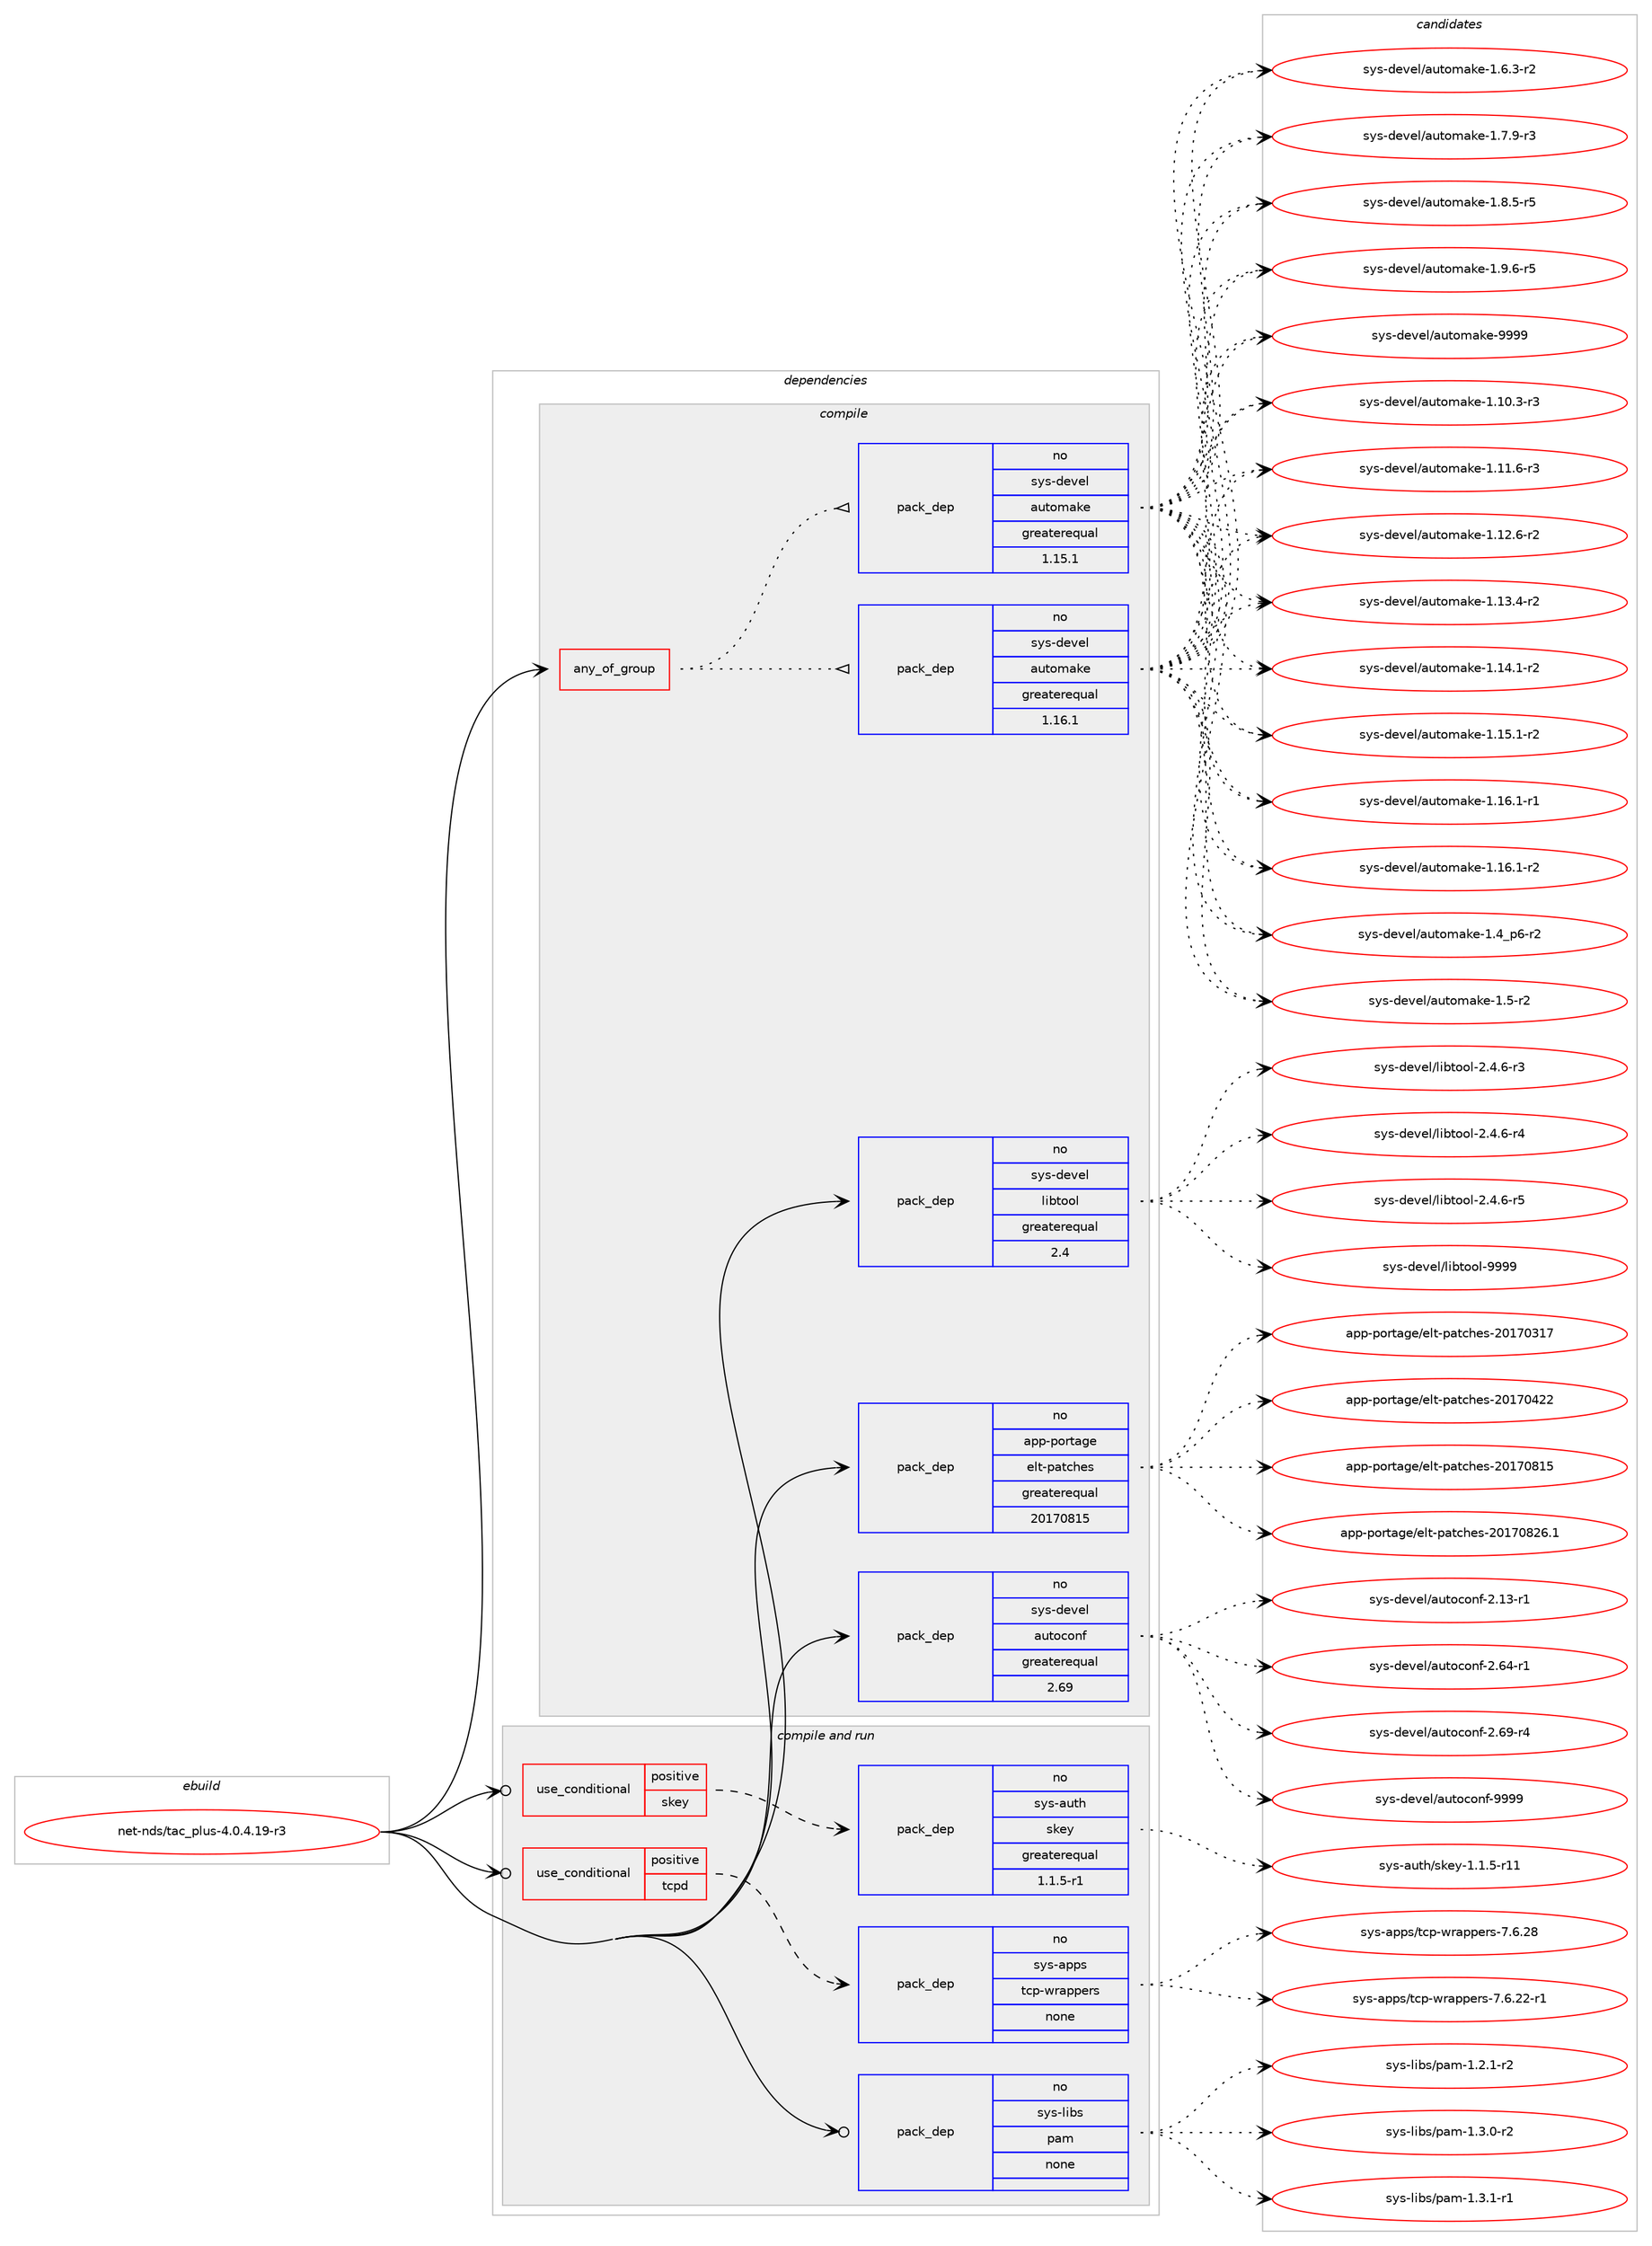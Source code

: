 digraph prolog {

# *************
# Graph options
# *************

newrank=true;
concentrate=true;
compound=true;
graph [rankdir=LR,fontname=Helvetica,fontsize=10,ranksep=1.5];#, ranksep=2.5, nodesep=0.2];
edge  [arrowhead=vee];
node  [fontname=Helvetica,fontsize=10];

# **********
# The ebuild
# **********

subgraph cluster_leftcol {
color=gray;
rank=same;
label=<<i>ebuild</i>>;
id [label="net-nds/tac_plus-4.0.4.19-r3", color=red, width=4, href="../net-nds/tac_plus-4.0.4.19-r3.svg"];
}

# ****************
# The dependencies
# ****************

subgraph cluster_midcol {
color=gray;
label=<<i>dependencies</i>>;
subgraph cluster_compile {
fillcolor="#eeeeee";
style=filled;
label=<<i>compile</i>>;
subgraph any14299 {
dependency838890 [label=<<TABLE BORDER="0" CELLBORDER="1" CELLSPACING="0" CELLPADDING="4"><TR><TD CELLPADDING="10">any_of_group</TD></TR></TABLE>>, shape=none, color=red];subgraph pack619578 {
dependency838891 [label=<<TABLE BORDER="0" CELLBORDER="1" CELLSPACING="0" CELLPADDING="4" WIDTH="220"><TR><TD ROWSPAN="6" CELLPADDING="30">pack_dep</TD></TR><TR><TD WIDTH="110">no</TD></TR><TR><TD>sys-devel</TD></TR><TR><TD>automake</TD></TR><TR><TD>greaterequal</TD></TR><TR><TD>1.16.1</TD></TR></TABLE>>, shape=none, color=blue];
}
dependency838890:e -> dependency838891:w [weight=20,style="dotted",arrowhead="oinv"];
subgraph pack619579 {
dependency838892 [label=<<TABLE BORDER="0" CELLBORDER="1" CELLSPACING="0" CELLPADDING="4" WIDTH="220"><TR><TD ROWSPAN="6" CELLPADDING="30">pack_dep</TD></TR><TR><TD WIDTH="110">no</TD></TR><TR><TD>sys-devel</TD></TR><TR><TD>automake</TD></TR><TR><TD>greaterequal</TD></TR><TR><TD>1.15.1</TD></TR></TABLE>>, shape=none, color=blue];
}
dependency838890:e -> dependency838892:w [weight=20,style="dotted",arrowhead="oinv"];
}
id:e -> dependency838890:w [weight=20,style="solid",arrowhead="vee"];
subgraph pack619580 {
dependency838893 [label=<<TABLE BORDER="0" CELLBORDER="1" CELLSPACING="0" CELLPADDING="4" WIDTH="220"><TR><TD ROWSPAN="6" CELLPADDING="30">pack_dep</TD></TR><TR><TD WIDTH="110">no</TD></TR><TR><TD>app-portage</TD></TR><TR><TD>elt-patches</TD></TR><TR><TD>greaterequal</TD></TR><TR><TD>20170815</TD></TR></TABLE>>, shape=none, color=blue];
}
id:e -> dependency838893:w [weight=20,style="solid",arrowhead="vee"];
subgraph pack619581 {
dependency838894 [label=<<TABLE BORDER="0" CELLBORDER="1" CELLSPACING="0" CELLPADDING="4" WIDTH="220"><TR><TD ROWSPAN="6" CELLPADDING="30">pack_dep</TD></TR><TR><TD WIDTH="110">no</TD></TR><TR><TD>sys-devel</TD></TR><TR><TD>autoconf</TD></TR><TR><TD>greaterequal</TD></TR><TR><TD>2.69</TD></TR></TABLE>>, shape=none, color=blue];
}
id:e -> dependency838894:w [weight=20,style="solid",arrowhead="vee"];
subgraph pack619582 {
dependency838895 [label=<<TABLE BORDER="0" CELLBORDER="1" CELLSPACING="0" CELLPADDING="4" WIDTH="220"><TR><TD ROWSPAN="6" CELLPADDING="30">pack_dep</TD></TR><TR><TD WIDTH="110">no</TD></TR><TR><TD>sys-devel</TD></TR><TR><TD>libtool</TD></TR><TR><TD>greaterequal</TD></TR><TR><TD>2.4</TD></TR></TABLE>>, shape=none, color=blue];
}
id:e -> dependency838895:w [weight=20,style="solid",arrowhead="vee"];
}
subgraph cluster_compileandrun {
fillcolor="#eeeeee";
style=filled;
label=<<i>compile and run</i>>;
subgraph cond204519 {
dependency838896 [label=<<TABLE BORDER="0" CELLBORDER="1" CELLSPACING="0" CELLPADDING="4"><TR><TD ROWSPAN="3" CELLPADDING="10">use_conditional</TD></TR><TR><TD>positive</TD></TR><TR><TD>skey</TD></TR></TABLE>>, shape=none, color=red];
subgraph pack619583 {
dependency838897 [label=<<TABLE BORDER="0" CELLBORDER="1" CELLSPACING="0" CELLPADDING="4" WIDTH="220"><TR><TD ROWSPAN="6" CELLPADDING="30">pack_dep</TD></TR><TR><TD WIDTH="110">no</TD></TR><TR><TD>sys-auth</TD></TR><TR><TD>skey</TD></TR><TR><TD>greaterequal</TD></TR><TR><TD>1.1.5-r1</TD></TR></TABLE>>, shape=none, color=blue];
}
dependency838896:e -> dependency838897:w [weight=20,style="dashed",arrowhead="vee"];
}
id:e -> dependency838896:w [weight=20,style="solid",arrowhead="odotvee"];
subgraph cond204520 {
dependency838898 [label=<<TABLE BORDER="0" CELLBORDER="1" CELLSPACING="0" CELLPADDING="4"><TR><TD ROWSPAN="3" CELLPADDING="10">use_conditional</TD></TR><TR><TD>positive</TD></TR><TR><TD>tcpd</TD></TR></TABLE>>, shape=none, color=red];
subgraph pack619584 {
dependency838899 [label=<<TABLE BORDER="0" CELLBORDER="1" CELLSPACING="0" CELLPADDING="4" WIDTH="220"><TR><TD ROWSPAN="6" CELLPADDING="30">pack_dep</TD></TR><TR><TD WIDTH="110">no</TD></TR><TR><TD>sys-apps</TD></TR><TR><TD>tcp-wrappers</TD></TR><TR><TD>none</TD></TR><TR><TD></TD></TR></TABLE>>, shape=none, color=blue];
}
dependency838898:e -> dependency838899:w [weight=20,style="dashed",arrowhead="vee"];
}
id:e -> dependency838898:w [weight=20,style="solid",arrowhead="odotvee"];
subgraph pack619585 {
dependency838900 [label=<<TABLE BORDER="0" CELLBORDER="1" CELLSPACING="0" CELLPADDING="4" WIDTH="220"><TR><TD ROWSPAN="6" CELLPADDING="30">pack_dep</TD></TR><TR><TD WIDTH="110">no</TD></TR><TR><TD>sys-libs</TD></TR><TR><TD>pam</TD></TR><TR><TD>none</TD></TR><TR><TD></TD></TR></TABLE>>, shape=none, color=blue];
}
id:e -> dependency838900:w [weight=20,style="solid",arrowhead="odotvee"];
}
subgraph cluster_run {
fillcolor="#eeeeee";
style=filled;
label=<<i>run</i>>;
}
}

# **************
# The candidates
# **************

subgraph cluster_choices {
rank=same;
color=gray;
label=<<i>candidates</i>>;

subgraph choice619578 {
color=black;
nodesep=1;
choice11512111545100101118101108479711711611110997107101454946494846514511451 [label="sys-devel/automake-1.10.3-r3", color=red, width=4,href="../sys-devel/automake-1.10.3-r3.svg"];
choice11512111545100101118101108479711711611110997107101454946494946544511451 [label="sys-devel/automake-1.11.6-r3", color=red, width=4,href="../sys-devel/automake-1.11.6-r3.svg"];
choice11512111545100101118101108479711711611110997107101454946495046544511450 [label="sys-devel/automake-1.12.6-r2", color=red, width=4,href="../sys-devel/automake-1.12.6-r2.svg"];
choice11512111545100101118101108479711711611110997107101454946495146524511450 [label="sys-devel/automake-1.13.4-r2", color=red, width=4,href="../sys-devel/automake-1.13.4-r2.svg"];
choice11512111545100101118101108479711711611110997107101454946495246494511450 [label="sys-devel/automake-1.14.1-r2", color=red, width=4,href="../sys-devel/automake-1.14.1-r2.svg"];
choice11512111545100101118101108479711711611110997107101454946495346494511450 [label="sys-devel/automake-1.15.1-r2", color=red, width=4,href="../sys-devel/automake-1.15.1-r2.svg"];
choice11512111545100101118101108479711711611110997107101454946495446494511449 [label="sys-devel/automake-1.16.1-r1", color=red, width=4,href="../sys-devel/automake-1.16.1-r1.svg"];
choice11512111545100101118101108479711711611110997107101454946495446494511450 [label="sys-devel/automake-1.16.1-r2", color=red, width=4,href="../sys-devel/automake-1.16.1-r2.svg"];
choice115121115451001011181011084797117116111109971071014549465295112544511450 [label="sys-devel/automake-1.4_p6-r2", color=red, width=4,href="../sys-devel/automake-1.4_p6-r2.svg"];
choice11512111545100101118101108479711711611110997107101454946534511450 [label="sys-devel/automake-1.5-r2", color=red, width=4,href="../sys-devel/automake-1.5-r2.svg"];
choice115121115451001011181011084797117116111109971071014549465446514511450 [label="sys-devel/automake-1.6.3-r2", color=red, width=4,href="../sys-devel/automake-1.6.3-r2.svg"];
choice115121115451001011181011084797117116111109971071014549465546574511451 [label="sys-devel/automake-1.7.9-r3", color=red, width=4,href="../sys-devel/automake-1.7.9-r3.svg"];
choice115121115451001011181011084797117116111109971071014549465646534511453 [label="sys-devel/automake-1.8.5-r5", color=red, width=4,href="../sys-devel/automake-1.8.5-r5.svg"];
choice115121115451001011181011084797117116111109971071014549465746544511453 [label="sys-devel/automake-1.9.6-r5", color=red, width=4,href="../sys-devel/automake-1.9.6-r5.svg"];
choice115121115451001011181011084797117116111109971071014557575757 [label="sys-devel/automake-9999", color=red, width=4,href="../sys-devel/automake-9999.svg"];
dependency838891:e -> choice11512111545100101118101108479711711611110997107101454946494846514511451:w [style=dotted,weight="100"];
dependency838891:e -> choice11512111545100101118101108479711711611110997107101454946494946544511451:w [style=dotted,weight="100"];
dependency838891:e -> choice11512111545100101118101108479711711611110997107101454946495046544511450:w [style=dotted,weight="100"];
dependency838891:e -> choice11512111545100101118101108479711711611110997107101454946495146524511450:w [style=dotted,weight="100"];
dependency838891:e -> choice11512111545100101118101108479711711611110997107101454946495246494511450:w [style=dotted,weight="100"];
dependency838891:e -> choice11512111545100101118101108479711711611110997107101454946495346494511450:w [style=dotted,weight="100"];
dependency838891:e -> choice11512111545100101118101108479711711611110997107101454946495446494511449:w [style=dotted,weight="100"];
dependency838891:e -> choice11512111545100101118101108479711711611110997107101454946495446494511450:w [style=dotted,weight="100"];
dependency838891:e -> choice115121115451001011181011084797117116111109971071014549465295112544511450:w [style=dotted,weight="100"];
dependency838891:e -> choice11512111545100101118101108479711711611110997107101454946534511450:w [style=dotted,weight="100"];
dependency838891:e -> choice115121115451001011181011084797117116111109971071014549465446514511450:w [style=dotted,weight="100"];
dependency838891:e -> choice115121115451001011181011084797117116111109971071014549465546574511451:w [style=dotted,weight="100"];
dependency838891:e -> choice115121115451001011181011084797117116111109971071014549465646534511453:w [style=dotted,weight="100"];
dependency838891:e -> choice115121115451001011181011084797117116111109971071014549465746544511453:w [style=dotted,weight="100"];
dependency838891:e -> choice115121115451001011181011084797117116111109971071014557575757:w [style=dotted,weight="100"];
}
subgraph choice619579 {
color=black;
nodesep=1;
choice11512111545100101118101108479711711611110997107101454946494846514511451 [label="sys-devel/automake-1.10.3-r3", color=red, width=4,href="../sys-devel/automake-1.10.3-r3.svg"];
choice11512111545100101118101108479711711611110997107101454946494946544511451 [label="sys-devel/automake-1.11.6-r3", color=red, width=4,href="../sys-devel/automake-1.11.6-r3.svg"];
choice11512111545100101118101108479711711611110997107101454946495046544511450 [label="sys-devel/automake-1.12.6-r2", color=red, width=4,href="../sys-devel/automake-1.12.6-r2.svg"];
choice11512111545100101118101108479711711611110997107101454946495146524511450 [label="sys-devel/automake-1.13.4-r2", color=red, width=4,href="../sys-devel/automake-1.13.4-r2.svg"];
choice11512111545100101118101108479711711611110997107101454946495246494511450 [label="sys-devel/automake-1.14.1-r2", color=red, width=4,href="../sys-devel/automake-1.14.1-r2.svg"];
choice11512111545100101118101108479711711611110997107101454946495346494511450 [label="sys-devel/automake-1.15.1-r2", color=red, width=4,href="../sys-devel/automake-1.15.1-r2.svg"];
choice11512111545100101118101108479711711611110997107101454946495446494511449 [label="sys-devel/automake-1.16.1-r1", color=red, width=4,href="../sys-devel/automake-1.16.1-r1.svg"];
choice11512111545100101118101108479711711611110997107101454946495446494511450 [label="sys-devel/automake-1.16.1-r2", color=red, width=4,href="../sys-devel/automake-1.16.1-r2.svg"];
choice115121115451001011181011084797117116111109971071014549465295112544511450 [label="sys-devel/automake-1.4_p6-r2", color=red, width=4,href="../sys-devel/automake-1.4_p6-r2.svg"];
choice11512111545100101118101108479711711611110997107101454946534511450 [label="sys-devel/automake-1.5-r2", color=red, width=4,href="../sys-devel/automake-1.5-r2.svg"];
choice115121115451001011181011084797117116111109971071014549465446514511450 [label="sys-devel/automake-1.6.3-r2", color=red, width=4,href="../sys-devel/automake-1.6.3-r2.svg"];
choice115121115451001011181011084797117116111109971071014549465546574511451 [label="sys-devel/automake-1.7.9-r3", color=red, width=4,href="../sys-devel/automake-1.7.9-r3.svg"];
choice115121115451001011181011084797117116111109971071014549465646534511453 [label="sys-devel/automake-1.8.5-r5", color=red, width=4,href="../sys-devel/automake-1.8.5-r5.svg"];
choice115121115451001011181011084797117116111109971071014549465746544511453 [label="sys-devel/automake-1.9.6-r5", color=red, width=4,href="../sys-devel/automake-1.9.6-r5.svg"];
choice115121115451001011181011084797117116111109971071014557575757 [label="sys-devel/automake-9999", color=red, width=4,href="../sys-devel/automake-9999.svg"];
dependency838892:e -> choice11512111545100101118101108479711711611110997107101454946494846514511451:w [style=dotted,weight="100"];
dependency838892:e -> choice11512111545100101118101108479711711611110997107101454946494946544511451:w [style=dotted,weight="100"];
dependency838892:e -> choice11512111545100101118101108479711711611110997107101454946495046544511450:w [style=dotted,weight="100"];
dependency838892:e -> choice11512111545100101118101108479711711611110997107101454946495146524511450:w [style=dotted,weight="100"];
dependency838892:e -> choice11512111545100101118101108479711711611110997107101454946495246494511450:w [style=dotted,weight="100"];
dependency838892:e -> choice11512111545100101118101108479711711611110997107101454946495346494511450:w [style=dotted,weight="100"];
dependency838892:e -> choice11512111545100101118101108479711711611110997107101454946495446494511449:w [style=dotted,weight="100"];
dependency838892:e -> choice11512111545100101118101108479711711611110997107101454946495446494511450:w [style=dotted,weight="100"];
dependency838892:e -> choice115121115451001011181011084797117116111109971071014549465295112544511450:w [style=dotted,weight="100"];
dependency838892:e -> choice11512111545100101118101108479711711611110997107101454946534511450:w [style=dotted,weight="100"];
dependency838892:e -> choice115121115451001011181011084797117116111109971071014549465446514511450:w [style=dotted,weight="100"];
dependency838892:e -> choice115121115451001011181011084797117116111109971071014549465546574511451:w [style=dotted,weight="100"];
dependency838892:e -> choice115121115451001011181011084797117116111109971071014549465646534511453:w [style=dotted,weight="100"];
dependency838892:e -> choice115121115451001011181011084797117116111109971071014549465746544511453:w [style=dotted,weight="100"];
dependency838892:e -> choice115121115451001011181011084797117116111109971071014557575757:w [style=dotted,weight="100"];
}
subgraph choice619580 {
color=black;
nodesep=1;
choice97112112451121111141169710310147101108116451129711699104101115455048495548514955 [label="app-portage/elt-patches-20170317", color=red, width=4,href="../app-portage/elt-patches-20170317.svg"];
choice97112112451121111141169710310147101108116451129711699104101115455048495548525050 [label="app-portage/elt-patches-20170422", color=red, width=4,href="../app-portage/elt-patches-20170422.svg"];
choice97112112451121111141169710310147101108116451129711699104101115455048495548564953 [label="app-portage/elt-patches-20170815", color=red, width=4,href="../app-portage/elt-patches-20170815.svg"];
choice971121124511211111411697103101471011081164511297116991041011154550484955485650544649 [label="app-portage/elt-patches-20170826.1", color=red, width=4,href="../app-portage/elt-patches-20170826.1.svg"];
dependency838893:e -> choice97112112451121111141169710310147101108116451129711699104101115455048495548514955:w [style=dotted,weight="100"];
dependency838893:e -> choice97112112451121111141169710310147101108116451129711699104101115455048495548525050:w [style=dotted,weight="100"];
dependency838893:e -> choice97112112451121111141169710310147101108116451129711699104101115455048495548564953:w [style=dotted,weight="100"];
dependency838893:e -> choice971121124511211111411697103101471011081164511297116991041011154550484955485650544649:w [style=dotted,weight="100"];
}
subgraph choice619581 {
color=black;
nodesep=1;
choice1151211154510010111810110847971171161119911111010245504649514511449 [label="sys-devel/autoconf-2.13-r1", color=red, width=4,href="../sys-devel/autoconf-2.13-r1.svg"];
choice1151211154510010111810110847971171161119911111010245504654524511449 [label="sys-devel/autoconf-2.64-r1", color=red, width=4,href="../sys-devel/autoconf-2.64-r1.svg"];
choice1151211154510010111810110847971171161119911111010245504654574511452 [label="sys-devel/autoconf-2.69-r4", color=red, width=4,href="../sys-devel/autoconf-2.69-r4.svg"];
choice115121115451001011181011084797117116111991111101024557575757 [label="sys-devel/autoconf-9999", color=red, width=4,href="../sys-devel/autoconf-9999.svg"];
dependency838894:e -> choice1151211154510010111810110847971171161119911111010245504649514511449:w [style=dotted,weight="100"];
dependency838894:e -> choice1151211154510010111810110847971171161119911111010245504654524511449:w [style=dotted,weight="100"];
dependency838894:e -> choice1151211154510010111810110847971171161119911111010245504654574511452:w [style=dotted,weight="100"];
dependency838894:e -> choice115121115451001011181011084797117116111991111101024557575757:w [style=dotted,weight="100"];
}
subgraph choice619582 {
color=black;
nodesep=1;
choice1151211154510010111810110847108105981161111111084550465246544511451 [label="sys-devel/libtool-2.4.6-r3", color=red, width=4,href="../sys-devel/libtool-2.4.6-r3.svg"];
choice1151211154510010111810110847108105981161111111084550465246544511452 [label="sys-devel/libtool-2.4.6-r4", color=red, width=4,href="../sys-devel/libtool-2.4.6-r4.svg"];
choice1151211154510010111810110847108105981161111111084550465246544511453 [label="sys-devel/libtool-2.4.6-r5", color=red, width=4,href="../sys-devel/libtool-2.4.6-r5.svg"];
choice1151211154510010111810110847108105981161111111084557575757 [label="sys-devel/libtool-9999", color=red, width=4,href="../sys-devel/libtool-9999.svg"];
dependency838895:e -> choice1151211154510010111810110847108105981161111111084550465246544511451:w [style=dotted,weight="100"];
dependency838895:e -> choice1151211154510010111810110847108105981161111111084550465246544511452:w [style=dotted,weight="100"];
dependency838895:e -> choice1151211154510010111810110847108105981161111111084550465246544511453:w [style=dotted,weight="100"];
dependency838895:e -> choice1151211154510010111810110847108105981161111111084557575757:w [style=dotted,weight="100"];
}
subgraph choice619583 {
color=black;
nodesep=1;
choice115121115459711711610447115107101121454946494653451144949 [label="sys-auth/skey-1.1.5-r11", color=red, width=4,href="../sys-auth/skey-1.1.5-r11.svg"];
dependency838897:e -> choice115121115459711711610447115107101121454946494653451144949:w [style=dotted,weight="100"];
}
subgraph choice619584 {
color=black;
nodesep=1;
choice115121115459711211211547116991124511911497112112101114115455546544650504511449 [label="sys-apps/tcp-wrappers-7.6.22-r1", color=red, width=4,href="../sys-apps/tcp-wrappers-7.6.22-r1.svg"];
choice11512111545971121121154711699112451191149711211210111411545554654465056 [label="sys-apps/tcp-wrappers-7.6.28", color=red, width=4,href="../sys-apps/tcp-wrappers-7.6.28.svg"];
dependency838899:e -> choice115121115459711211211547116991124511911497112112101114115455546544650504511449:w [style=dotted,weight="100"];
dependency838899:e -> choice11512111545971121121154711699112451191149711211210111411545554654465056:w [style=dotted,weight="100"];
}
subgraph choice619585 {
color=black;
nodesep=1;
choice115121115451081059811547112971094549465046494511450 [label="sys-libs/pam-1.2.1-r2", color=red, width=4,href="../sys-libs/pam-1.2.1-r2.svg"];
choice115121115451081059811547112971094549465146484511450 [label="sys-libs/pam-1.3.0-r2", color=red, width=4,href="../sys-libs/pam-1.3.0-r2.svg"];
choice115121115451081059811547112971094549465146494511449 [label="sys-libs/pam-1.3.1-r1", color=red, width=4,href="../sys-libs/pam-1.3.1-r1.svg"];
dependency838900:e -> choice115121115451081059811547112971094549465046494511450:w [style=dotted,weight="100"];
dependency838900:e -> choice115121115451081059811547112971094549465146484511450:w [style=dotted,weight="100"];
dependency838900:e -> choice115121115451081059811547112971094549465146494511449:w [style=dotted,weight="100"];
}
}

}
